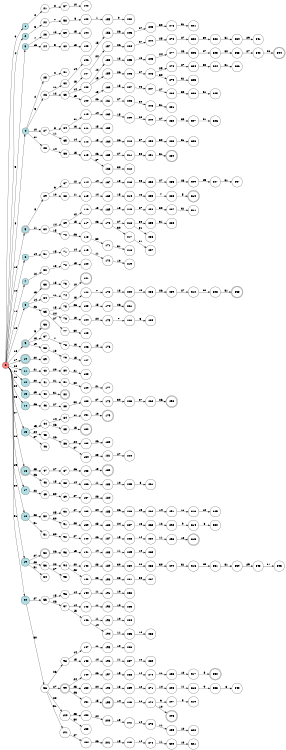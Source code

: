 digraph APTA {
__start0 [label="" shape="none"];

rankdir=LR;
size="8,5";

s0 [style="filled", color="black", fillcolor="#ff817b" shape="circle", label="0"];
s1 [style="filled", color="black", fillcolor="powderblue" shape="circle", label="1"];
s2 [style="filled", color="black", fillcolor="powderblue" shape="circle", label="2"];
s3 [style="filled", color="black", fillcolor="powderblue" shape="circle", label="3"];
s4 [style="filled", color="black", fillcolor="powderblue" shape="circle", label="4"];
s5 [style="rounded,filled", color="black", fillcolor="powderblue" shape="doublecircle", label="5"];
s6 [style="filled", color="black", fillcolor="powderblue" shape="circle", label="6"];
s7 [style="filled", color="black", fillcolor="powderblue" shape="circle", label="7"];
s8 [style="filled", color="black", fillcolor="powderblue" shape="circle", label="8"];
s9 [style="rounded,filled", color="black", fillcolor="powderblue" shape="doublecircle", label="9"];
s10 [style="rounded,filled", color="black", fillcolor="powderblue" shape="doublecircle", label="10"];
s11 [style="filled", color="black", fillcolor="powderblue" shape="circle", label="11"];
s12 [style="filled", color="black", fillcolor="powderblue" shape="circle", label="12"];
s13 [style="filled", color="black", fillcolor="powderblue" shape="circle", label="13"];
s14 [style="filled", color="black", fillcolor="powderblue" shape="circle", label="14"];
s15 [style="filled", color="black", fillcolor="powderblue" shape="circle", label="15"];
s16 [style="rounded,filled", color="black", fillcolor="powderblue" shape="doublecircle", label="16"];
s17 [style="filled", color="black", fillcolor="powderblue" shape="circle", label="17"];
s18 [style="filled", color="black", fillcolor="powderblue" shape="circle", label="18"];
s19 [style="filled", color="black", fillcolor="powderblue" shape="circle", label="19"];
s20 [style="filled", color="black", fillcolor="powderblue" shape="circle", label="20"];
s21 [style="filled", color="black", fillcolor="white" shape="circle", label="21"];
s22 [style="filled", color="black", fillcolor="white" shape="circle", label="22"];
s23 [style="filled", color="black", fillcolor="white" shape="circle", label="23"];
s24 [style="filled", color="black", fillcolor="white" shape="circle", label="24"];
s25 [style="filled", color="black", fillcolor="white" shape="circle", label="25"];
s26 [style="filled", color="black", fillcolor="white" shape="circle", label="26"];
s27 [style="filled", color="black", fillcolor="white" shape="circle", label="27"];
s28 [style="filled", color="black", fillcolor="white" shape="circle", label="28"];
s29 [style="filled", color="black", fillcolor="white" shape="circle", label="29"];
s30 [style="filled", color="black", fillcolor="white" shape="circle", label="30"];
s31 [style="filled", color="black", fillcolor="white" shape="circle", label="31"];
s32 [style="filled", color="black", fillcolor="white" shape="circle", label="32"];
s33 [style="rounded,filled", color="black", fillcolor="white" shape="doublecircle", label="33"];
s34 [style="filled", color="black", fillcolor="white" shape="circle", label="34"];
s35 [style="filled", color="black", fillcolor="white" shape="circle", label="35"];
s36 [style="rounded,filled", color="black", fillcolor="white" shape="doublecircle", label="36"];
s37 [style="filled", color="black", fillcolor="white" shape="circle", label="37"];
s38 [style="filled", color="black", fillcolor="white" shape="circle", label="38"];
s39 [style="filled", color="black", fillcolor="white" shape="circle", label="39"];
s40 [style="filled", color="black", fillcolor="white" shape="circle", label="40"];
s41 [style="filled", color="black", fillcolor="white" shape="circle", label="41"];
s42 [style="filled", color="black", fillcolor="white" shape="circle", label="42"];
s43 [style="filled", color="black", fillcolor="white" shape="circle", label="43"];
s44 [style="filled", color="black", fillcolor="white" shape="circle", label="44"];
s45 [style="filled", color="black", fillcolor="white" shape="circle", label="45"];
s46 [style="filled", color="black", fillcolor="white" shape="circle", label="46"];
s47 [style="filled", color="black", fillcolor="white" shape="circle", label="47"];
s48 [style="filled", color="black", fillcolor="white" shape="circle", label="48"];
s49 [style="filled", color="black", fillcolor="white" shape="circle", label="49"];
s50 [style="filled", color="black", fillcolor="white" shape="circle", label="50"];
s51 [style="filled", color="black", fillcolor="white" shape="circle", label="51"];
s52 [style="rounded,filled", color="black", fillcolor="white" shape="doublecircle", label="52"];
s53 [style="filled", color="black", fillcolor="white" shape="circle", label="53"];
s54 [style="filled", color="black", fillcolor="white" shape="circle", label="54"];
s55 [style="filled", color="black", fillcolor="white" shape="circle", label="55"];
s56 [style="filled", color="black", fillcolor="white" shape="circle", label="56"];
s57 [style="filled", color="black", fillcolor="white" shape="circle", label="57"];
s58 [style="filled", color="black", fillcolor="white" shape="circle", label="58"];
s59 [style="filled", color="black", fillcolor="white" shape="circle", label="59"];
s60 [style="filled", color="black", fillcolor="white" shape="circle", label="60"];
s61 [style="filled", color="black", fillcolor="white" shape="circle", label="61"];
s62 [style="filled", color="black", fillcolor="white" shape="circle", label="62"];
s63 [style="filled", color="black", fillcolor="white" shape="circle", label="63"];
s64 [style="filled", color="black", fillcolor="white" shape="circle", label="64"];
s65 [style="filled", color="black", fillcolor="white" shape="circle", label="65"];
s66 [style="filled", color="black", fillcolor="white" shape="circle", label="66"];
s67 [style="filled", color="black", fillcolor="white" shape="circle", label="67"];
s68 [style="filled", color="black", fillcolor="white" shape="circle", label="68"];
s69 [style="filled", color="black", fillcolor="white" shape="circle", label="69"];
s70 [style="filled", color="black", fillcolor="white" shape="circle", label="70"];
s71 [style="filled", color="black", fillcolor="white" shape="circle", label="71"];
s72 [style="filled", color="black", fillcolor="white" shape="circle", label="72"];
s73 [style="filled", color="black", fillcolor="white" shape="circle", label="73"];
s74 [style="filled", color="black", fillcolor="white" shape="circle", label="74"];
s75 [style="filled", color="black", fillcolor="white" shape="circle", label="75"];
s76 [style="filled", color="black", fillcolor="white" shape="circle", label="76"];
s77 [style="filled", color="black", fillcolor="white" shape="circle", label="77"];
s78 [style="filled", color="black", fillcolor="white" shape="circle", label="78"];
s79 [style="filled", color="black", fillcolor="white" shape="circle", label="79"];
s80 [style="filled", color="black", fillcolor="white" shape="circle", label="80"];
s81 [style="filled", color="black", fillcolor="white" shape="circle", label="81"];
s82 [style="rounded,filled", color="black", fillcolor="white" shape="doublecircle", label="82"];
s83 [style="filled", color="black", fillcolor="white" shape="circle", label="83"];
s84 [style="filled", color="black", fillcolor="white" shape="circle", label="84"];
s85 [style="filled", color="black", fillcolor="white" shape="circle", label="85"];
s86 [style="filled", color="black", fillcolor="white" shape="circle", label="86"];
s87 [style="filled", color="black", fillcolor="white" shape="circle", label="87"];
s88 [style="filled", color="black", fillcolor="white" shape="circle", label="88"];
s89 [style="filled", color="black", fillcolor="white" shape="circle", label="89"];
s90 [style="filled", color="black", fillcolor="white" shape="circle", label="90"];
s91 [style="filled", color="black", fillcolor="white" shape="circle", label="91"];
s92 [style="filled", color="black", fillcolor="white" shape="circle", label="92"];
s93 [style="filled", color="black", fillcolor="white" shape="circle", label="93"];
s94 [style="filled", color="black", fillcolor="white" shape="circle", label="94"];
s95 [style="filled", color="black", fillcolor="white" shape="circle", label="95"];
s96 [style="filled", color="black", fillcolor="white" shape="circle", label="96"];
s97 [style="filled", color="black", fillcolor="white" shape="circle", label="97"];
s98 [style="filled", color="black", fillcolor="white" shape="circle", label="98"];
s99 [style="rounded,filled", color="black", fillcolor="white" shape="doublecircle", label="99"];
s100 [style="filled", color="black", fillcolor="white" shape="circle", label="100"];
s101 [style="filled", color="black", fillcolor="white" shape="circle", label="101"];
s102 [style="filled", color="black", fillcolor="white" shape="circle", label="102"];
s103 [style="filled", color="black", fillcolor="white" shape="circle", label="103"];
s104 [style="filled", color="black", fillcolor="white" shape="circle", label="104"];
s105 [style="filled", color="black", fillcolor="white" shape="circle", label="105"];
s106 [style="filled", color="black", fillcolor="white" shape="circle", label="106"];
s107 [style="filled", color="black", fillcolor="white" shape="circle", label="107"];
s108 [style="filled", color="black", fillcolor="white" shape="circle", label="108"];
s109 [style="filled", color="black", fillcolor="white" shape="circle", label="109"];
s110 [style="filled", color="black", fillcolor="white" shape="circle", label="110"];
s111 [style="filled", color="black", fillcolor="white" shape="circle", label="111"];
s112 [style="filled", color="black", fillcolor="white" shape="circle", label="112"];
s113 [style="filled", color="black", fillcolor="white" shape="circle", label="113"];
s114 [style="filled", color="black", fillcolor="white" shape="circle", label="114"];
s115 [style="filled", color="black", fillcolor="white" shape="circle", label="115"];
s116 [style="filled", color="black", fillcolor="white" shape="circle", label="116"];
s117 [style="filled", color="black", fillcolor="white" shape="circle", label="117"];
s118 [style="filled", color="black", fillcolor="white" shape="circle", label="118"];
s119 [style="filled", color="black", fillcolor="white" shape="circle", label="119"];
s120 [style="filled", color="black", fillcolor="white" shape="circle", label="120"];
s121 [style="rounded,filled", color="black", fillcolor="white" shape="doublecircle", label="121"];
s122 [style="filled", color="black", fillcolor="white" shape="circle", label="122"];
s123 [style="filled", color="black", fillcolor="white" shape="circle", label="123"];
s124 [style="filled", color="black", fillcolor="white" shape="circle", label="124"];
s125 [style="filled", color="black", fillcolor="white" shape="circle", label="125"];
s126 [style="filled", color="black", fillcolor="white" shape="circle", label="126"];
s127 [style="filled", color="black", fillcolor="white" shape="circle", label="127"];
s128 [style="filled", color="black", fillcolor="white" shape="circle", label="128"];
s129 [style="filled", color="black", fillcolor="white" shape="circle", label="129"];
s130 [style="filled", color="black", fillcolor="white" shape="circle", label="130"];
s131 [style="filled", color="black", fillcolor="white" shape="circle", label="131"];
s132 [style="rounded,filled", color="black", fillcolor="white" shape="doublecircle", label="132"];
s133 [style="filled", color="black", fillcolor="white" shape="circle", label="133"];
s134 [style="filled", color="black", fillcolor="white" shape="circle", label="134"];
s135 [style="filled", color="black", fillcolor="white" shape="circle", label="135"];
s136 [style="filled", color="black", fillcolor="white" shape="circle", label="136"];
s137 [style="filled", color="black", fillcolor="white" shape="circle", label="137"];
s138 [style="filled", color="black", fillcolor="white" shape="circle", label="138"];
s139 [style="filled", color="black", fillcolor="white" shape="circle", label="139"];
s140 [style="filled", color="black", fillcolor="white" shape="circle", label="140"];
s141 [style="filled", color="black", fillcolor="white" shape="circle", label="141"];
s142 [style="filled", color="black", fillcolor="white" shape="circle", label="142"];
s143 [style="filled", color="black", fillcolor="white" shape="circle", label="143"];
s144 [style="filled", color="black", fillcolor="white" shape="circle", label="144"];
s145 [style="filled", color="black", fillcolor="white" shape="circle", label="145"];
s146 [style="filled", color="black", fillcolor="white" shape="circle", label="146"];
s147 [style="filled", color="black", fillcolor="white" shape="circle", label="147"];
s148 [style="filled", color="black", fillcolor="white" shape="circle", label="148"];
s149 [style="filled", color="black", fillcolor="white" shape="circle", label="149"];
s150 [style="filled", color="black", fillcolor="white" shape="circle", label="150"];
s151 [style="filled", color="black", fillcolor="white" shape="circle", label="151"];
s152 [style="filled", color="black", fillcolor="white" shape="circle", label="152"];
s153 [style="filled", color="black", fillcolor="white" shape="circle", label="153"];
s154 [style="filled", color="black", fillcolor="white" shape="circle", label="154"];
s155 [style="filled", color="black", fillcolor="white" shape="circle", label="155"];
s156 [style="filled", color="black", fillcolor="white" shape="circle", label="156"];
s157 [style="filled", color="black", fillcolor="white" shape="circle", label="157"];
s158 [style="filled", color="black", fillcolor="white" shape="circle", label="158"];
s159 [style="filled", color="black", fillcolor="white" shape="circle", label="159"];
s160 [style="filled", color="black", fillcolor="white" shape="circle", label="160"];
s161 [style="filled", color="black", fillcolor="white" shape="circle", label="161"];
s162 [style="filled", color="black", fillcolor="white" shape="circle", label="162"];
s163 [style="filled", color="black", fillcolor="white" shape="circle", label="163"];
s164 [style="filled", color="black", fillcolor="white" shape="circle", label="164"];
s165 [style="filled", color="black", fillcolor="white" shape="circle", label="165"];
s166 [style="filled", color="black", fillcolor="white" shape="circle", label="166"];
s167 [style="filled", color="black", fillcolor="white" shape="circle", label="167"];
s168 [style="filled", color="black", fillcolor="white" shape="circle", label="168"];
s169 [style="filled", color="black", fillcolor="white" shape="circle", label="169"];
s170 [style="filled", color="black", fillcolor="white" shape="circle", label="170"];
s171 [style="filled", color="black", fillcolor="white" shape="circle", label="171"];
s172 [style="filled", color="black", fillcolor="white" shape="circle", label="172"];
s173 [style="filled", color="black", fillcolor="white" shape="circle", label="173"];
s174 [style="filled", color="black", fillcolor="white" shape="circle", label="174"];
s175 [style="filled", color="black", fillcolor="white" shape="circle", label="175"];
s176 [style="filled", color="black", fillcolor="white" shape="circle", label="176"];
s177 [style="filled", color="black", fillcolor="white" shape="circle", label="177"];
s178 [style="filled", color="black", fillcolor="white" shape="circle", label="178"];
s179 [style="rounded,filled", color="black", fillcolor="white" shape="doublecircle", label="179"];
s180 [style="filled", color="black", fillcolor="white" shape="circle", label="180"];
s181 [style="filled", color="black", fillcolor="white" shape="circle", label="181"];
s182 [style="rounded,filled", color="black", fillcolor="white" shape="doublecircle", label="182"];
s183 [style="filled", color="black", fillcolor="white" shape="circle", label="183"];
s184 [style="filled", color="black", fillcolor="white" shape="circle", label="184"];
s185 [style="filled", color="black", fillcolor="white" shape="circle", label="185"];
s186 [style="filled", color="black", fillcolor="white" shape="circle", label="186"];
s187 [style="filled", color="black", fillcolor="white" shape="circle", label="187"];
s188 [style="filled", color="black", fillcolor="white" shape="circle", label="188"];
s189 [style="filled", color="black", fillcolor="white" shape="circle", label="189"];
s190 [style="filled", color="black", fillcolor="white" shape="circle", label="190"];
s191 [style="filled", color="black", fillcolor="white" shape="circle", label="191"];
s192 [style="filled", color="black", fillcolor="white" shape="circle", label="192"];
s193 [style="filled", color="black", fillcolor="white" shape="circle", label="193"];
s194 [style="filled", color="black", fillcolor="white" shape="circle", label="194"];
s195 [style="filled", color="black", fillcolor="white" shape="circle", label="195"];
s196 [style="filled", color="black", fillcolor="white" shape="circle", label="196"];
s197 [style="filled", color="black", fillcolor="white" shape="circle", label="197"];
s198 [style="filled", color="black", fillcolor="white" shape="circle", label="198"];
s199 [style="rounded,filled", color="black", fillcolor="white" shape="doublecircle", label="199"];
s200 [style="filled", color="black", fillcolor="white" shape="circle", label="200"];
s201 [style="filled", color="black", fillcolor="white" shape="circle", label="201"];
s202 [style="filled", color="black", fillcolor="white" shape="circle", label="202"];
s203 [style="filled", color="black", fillcolor="white" shape="circle", label="203"];
s204 [style="filled", color="black", fillcolor="white" shape="circle", label="204"];
s205 [style="filled", color="black", fillcolor="white" shape="circle", label="205"];
s206 [style="filled", color="black", fillcolor="white" shape="circle", label="206"];
s207 [style="filled", color="black", fillcolor="white" shape="circle", label="207"];
s208 [style="filled", color="black", fillcolor="white" shape="circle", label="208"];
s209 [style="filled", color="black", fillcolor="white" shape="circle", label="209"];
s210 [style="filled", color="black", fillcolor="white" shape="circle", label="210"];
s211 [style="filled", color="black", fillcolor="white" shape="circle", label="211"];
s212 [style="filled", color="black", fillcolor="white" shape="circle", label="212"];
s213 [style="filled", color="black", fillcolor="white" shape="circle", label="213"];
s214 [style="filled", color="black", fillcolor="white" shape="circle", label="214"];
s215 [style="filled", color="black", fillcolor="white" shape="circle", label="215"];
s216 [style="filled", color="black", fillcolor="white" shape="circle", label="216"];
s217 [style="filled", color="black", fillcolor="white" shape="circle", label="217"];
s218 [style="filled", color="black", fillcolor="white" shape="circle", label="218"];
s219 [style="filled", color="black", fillcolor="white" shape="circle", label="219"];
s220 [style="filled", color="black", fillcolor="white" shape="circle", label="220"];
s221 [style="rounded,filled", color="black", fillcolor="white" shape="doublecircle", label="221"];
s222 [style="filled", color="black", fillcolor="white" shape="circle", label="222"];
s223 [style="filled", color="black", fillcolor="white" shape="circle", label="223"];
s224 [style="filled", color="black", fillcolor="white" shape="circle", label="224"];
s225 [style="filled", color="black", fillcolor="white" shape="circle", label="225"];
s226 [style="filled", color="black", fillcolor="white" shape="circle", label="226"];
s227 [style="filled", color="black", fillcolor="white" shape="circle", label="227"];
s228 [style="filled", color="black", fillcolor="white" shape="circle", label="228"];
s229 [style="filled", color="black", fillcolor="white" shape="circle", label="229"];
s230 [style="filled", color="black", fillcolor="white" shape="circle", label="230"];
s231 [style="filled", color="black", fillcolor="white" shape="circle", label="231"];
s232 [style="filled", color="black", fillcolor="white" shape="circle", label="232"];
s233 [style="filled", color="black", fillcolor="white" shape="circle", label="233"];
s234 [style="filled", color="black", fillcolor="white" shape="circle", label="234"];
s235 [style="filled", color="black", fillcolor="white" shape="circle", label="235"];
s236 [style="filled", color="black", fillcolor="white" shape="circle", label="236"];
s237 [style="filled", color="black", fillcolor="white" shape="circle", label="237"];
s238 [style="filled", color="black", fillcolor="white" shape="circle", label="238"];
s239 [style="filled", color="black", fillcolor="white" shape="circle", label="239"];
s240 [style="filled", color="black", fillcolor="white" shape="circle", label="240"];
s241 [style="filled", color="black", fillcolor="white" shape="circle", label="241"];
s242 [style="filled", color="black", fillcolor="white" shape="circle", label="242"];
s243 [style="filled", color="black", fillcolor="white" shape="circle", label="243"];
s244 [style="filled", color="black", fillcolor="white" shape="circle", label="244"];
s245 [style="filled", color="black", fillcolor="white" shape="circle", label="245"];
s246 [style="filled", color="black", fillcolor="white" shape="circle", label="246"];
s247 [style="filled", color="black", fillcolor="white" shape="circle", label="247"];
s248 [style="filled", color="black", fillcolor="white" shape="circle", label="248"];
s249 [style="filled", color="black", fillcolor="white" shape="circle", label="249"];
s250 [style="filled", color="black", fillcolor="white" shape="circle", label="250"];
s251 [style="filled", color="black", fillcolor="white" shape="circle", label="251"];
s252 [style="filled", color="black", fillcolor="white" shape="circle", label="252"];
s253 [style="filled", color="black", fillcolor="white" shape="circle", label="253"];
s254 [style="filled", color="black", fillcolor="white" shape="circle", label="254"];
s255 [style="filled", color="black", fillcolor="white" shape="circle", label="255"];
s256 [style="filled", color="black", fillcolor="white" shape="circle", label="256"];
s257 [style="filled", color="black", fillcolor="white" shape="circle", label="257"];
s258 [style="filled", color="black", fillcolor="white" shape="circle", label="258"];
s259 [style="filled", color="black", fillcolor="white" shape="circle", label="259"];
s260 [style="filled", color="black", fillcolor="white" shape="circle", label="260"];
s261 [style="filled", color="black", fillcolor="white" shape="circle", label="261"];
s262 [style="filled", color="black", fillcolor="white" shape="circle", label="262"];
s263 [style="filled", color="black", fillcolor="white" shape="circle", label="263"];
s264 [style="filled", color="black", fillcolor="white" shape="circle", label="264"];
s265 [style="filled", color="black", fillcolor="white" shape="circle", label="265"];
s266 [style="filled", color="black", fillcolor="white" shape="circle", label="266"];
s267 [style="filled", color="black", fillcolor="white" shape="circle", label="267"];
s268 [style="filled", color="black", fillcolor="white" shape="circle", label="268"];
s269 [style="filled", color="black", fillcolor="white" shape="circle", label="269"];
s270 [style="filled", color="black", fillcolor="white" shape="circle", label="270"];
s271 [style="filled", color="black", fillcolor="white" shape="circle", label="271"];
s272 [style="filled", color="black", fillcolor="white" shape="circle", label="272"];
s273 [style="filled", color="black", fillcolor="white" shape="circle", label="273"];
s274 [style="filled", color="black", fillcolor="white" shape="circle", label="274"];
s275 [style="filled", color="black", fillcolor="white" shape="circle", label="275"];
s276 [style="filled", color="black", fillcolor="white" shape="circle", label="276"];
s277 [style="filled", color="black", fillcolor="white" shape="circle", label="277"];
s278 [style="filled", color="black", fillcolor="white" shape="circle", label="278"];
s279 [style="filled", color="black", fillcolor="white" shape="circle", label="279"];
s280 [style="filled", color="black", fillcolor="white" shape="circle", label="280"];
s281 [style="filled", color="black", fillcolor="white" shape="circle", label="281"];
s282 [style="filled", color="black", fillcolor="white" shape="circle", label="282"];
s283 [style="filled", color="black", fillcolor="white" shape="circle", label="283"];
s284 [style="rounded,filled", color="black", fillcolor="white" shape="doublecircle", label="284"];
s285 [style="filled", color="black", fillcolor="white" shape="circle", label="285"];
s286 [style="filled", color="black", fillcolor="white" shape="circle", label="286"];
s287 [style="filled", color="black", fillcolor="white" shape="circle", label="287"];
s288 [style="filled", color="black", fillcolor="white" shape="circle", label="288"];
s289 [style="filled", color="black", fillcolor="white" shape="circle", label="289"];
s290 [style="rounded,filled", color="black", fillcolor="white" shape="doublecircle", label="290"];
s291 [style="filled", color="black", fillcolor="white" shape="circle", label="291"];
s292 [style="filled", color="black", fillcolor="white" shape="circle", label="292"];
s293 [style="filled", color="black", fillcolor="white" shape="circle", label="293"];
s294 [style="filled", color="black", fillcolor="white" shape="circle", label="294"];
s295 [style="filled", color="black", fillcolor="white" shape="circle", label="295"];
s296 [style="filled", color="black", fillcolor="white" shape="circle", label="296"];
s297 [style="filled", color="black", fillcolor="white" shape="circle", label="297"];
s298 [style="rounded,filled", color="black", fillcolor="white" shape="doublecircle", label="298"];
s299 [style="filled", color="black", fillcolor="white" shape="circle", label="299"];
s300 [style="filled", color="black", fillcolor="white" shape="circle", label="300"];
s301 [style="filled", color="black", fillcolor="white" shape="circle", label="301"];
s302 [style="filled", color="black", fillcolor="white" shape="circle", label="302"];
s303 [style="filled", color="black", fillcolor="white" shape="circle", label="303"];
s304 [style="filled", color="black", fillcolor="white" shape="circle", label="304"];
s305 [style="filled", color="black", fillcolor="white" shape="circle", label="305"];
s306 [style="filled", color="black", fillcolor="white" shape="circle", label="306"];
s307 [style="filled", color="black", fillcolor="white" shape="circle", label="307"];
s308 [style="filled", color="black", fillcolor="white" shape="circle", label="308"];
s309 [style="filled", color="black", fillcolor="white" shape="circle", label="309"];
s310 [style="rounded,filled", color="black", fillcolor="white" shape="doublecircle", label="310"];
s311 [style="filled", color="black", fillcolor="white" shape="circle", label="311"];
s312 [style="filled", color="black", fillcolor="white" shape="circle", label="312"];
s313 [style="filled", color="black", fillcolor="white" shape="circle", label="313"];
s314 [style="filled", color="black", fillcolor="white" shape="circle", label="314"];
s315 [style="rounded,filled", color="black", fillcolor="white" shape="doublecircle", label="315"];
s316 [style="filled", color="black", fillcolor="white" shape="circle", label="316"];
s317 [style="filled", color="black", fillcolor="white" shape="circle", label="317"];
s318 [style="filled", color="black", fillcolor="white" shape="circle", label="318"];
s319 [style="filled", color="black", fillcolor="white" shape="circle", label="319"];
s320 [style="filled", color="black", fillcolor="white" shape="circle", label="320"];
s321 [style="filled", color="black", fillcolor="white" shape="circle", label="321"];
s322 [style="filled", color="black", fillcolor="white" shape="circle", label="322"];
s323 [style="filled", color="black", fillcolor="white" shape="circle", label="323"];
s324 [style="filled", color="black", fillcolor="white" shape="circle", label="324"];
s325 [style="filled", color="black", fillcolor="white" shape="circle", label="325"];
s326 [style="filled", color="black", fillcolor="white" shape="circle", label="326"];
s327 [style="filled", color="black", fillcolor="white" shape="circle", label="327"];
s328 [style="filled", color="black", fillcolor="white" shape="circle", label="328"];
s329 [style="filled", color="black", fillcolor="white" shape="circle", label="329"];
s330 [style="filled", color="black", fillcolor="white" shape="circle", label="330"];
s331 [style="filled", color="black", fillcolor="white" shape="circle", label="331"];
s332 [style="rounded,filled", color="black", fillcolor="white" shape="doublecircle", label="332"];
s333 [style="filled", color="black", fillcolor="white" shape="circle", label="333"];
s334 [style="filled", color="black", fillcolor="white" shape="circle", label="334"];
s335 [style="filled", color="black", fillcolor="white" shape="circle", label="335"];
s336 [style="filled", color="black", fillcolor="white" shape="circle", label="336"];
s337 [style="filled", color="black", fillcolor="white" shape="circle", label="337"];
s338 [style="rounded,filled", color="black", fillcolor="white" shape="doublecircle", label="338"];
s339 [style="filled", color="black", fillcolor="white" shape="circle", label="339"];
s340 [style="filled", color="black", fillcolor="white" shape="circle", label="340"];
s341 [style="filled", color="black", fillcolor="white" shape="circle", label="341"];
s342 [style="filled", color="black", fillcolor="white" shape="circle", label="342"];
s343 [style="filled", color="black", fillcolor="white" shape="circle", label="343"];
s344 [style="rounded,filled", color="black", fillcolor="white" shape="doublecircle", label="344"];
s345 [style="filled", color="black", fillcolor="white" shape="circle", label="345"];
s0 -> s1 [label="0"];
s0 -> s2 [label="4"];
s0 -> s3 [label="5"];
s0 -> s4 [label="8"];
s0 -> s5 [label="10"];
s0 -> s6 [label="12"];
s0 -> s7 [label="14"];
s0 -> s8 [label="15"];
s0 -> s9 [label="16"];
s0 -> s10 [label="17"];
s0 -> s11 [label="20"];
s0 -> s12 [label="21"];
s0 -> s13 [label="23"];
s0 -> s14 [label="24"];
s0 -> s15 [label="26"];
s0 -> s16 [label="27"];
s0 -> s17 [label="28"];
s0 -> s18 [label="29"];
s0 -> s19 [label="30"];
s0 -> s20 [label="31"];
s1 -> s21 [label="2"];
s2 -> s22 [label="5"];
s3 -> s23 [label="7"];
s3 -> s24 [label="16"];
s4 -> s25 [label="2"];
s4 -> s26 [label="9"];
s4 -> s27 [label="10"];
s4 -> s28 [label="11"];
s5 -> s29 [label="8"];
s5 -> s30 [label="11"];
s6 -> s31 [label="14"];
s7 -> s32 [label="12"];
s8 -> s33 [label="13"];
s8 -> s34 [label="14"];
s8 -> s35 [label="26"];
s9 -> s36 [label="5"];
s9 -> s37 [label="18"];
s9 -> s38 [label="19"];
s10 -> s39 [label="20"];
s11 -> s40 [label="21"];
s12 -> s41 [label="20"];
s13 -> s42 [label="29"];
s14 -> s43 [label="26"];
s15 -> s44 [label="15"];
s15 -> s45 [label="24"];
s15 -> s46 [label="27"];
s16 -> s47 [label="25"];
s16 -> s48 [label="26"];
s17 -> s49 [label="22"];
s18 -> s50 [label="28"];
s18 -> s51 [label="31"];
s19 -> s52 [label="27"];
s19 -> s53 [label="28"];
s19 -> s54 [label="31"];
s20 -> s55 [label="27"];
s20 -> s56 [label="30"];
s21 -> s57 [label="8"];
s22 -> s58 [label="7"];
s23 -> s59 [label="13"];
s24 -> s60 [label="5"];
s25 -> s61 [label="0"];
s26 -> s62 [label="11"];
s26 -> s63 [label="12"];
s27 -> s64 [label="8"];
s27 -> s65 [label="11"];
s28 -> s66 [label="14"];
s29 -> s67 [label="9"];
s29 -> s68 [label="10"];
s30 -> s69 [label="14"];
s30 -> s70 [label="15"];
s31 -> s71 [label="15"];
s32 -> s72 [label="13"];
s33 -> s73 [label="15"];
s34 -> s74 [label="11"];
s35 -> s75 [label="15"];
s35 -> s76 [label="24"];
s35 -> s77 [label="27"];
s37 -> s78 [label="7"];
s38 -> s79 [label="13"];
s40 -> s80 [label="20"];
s41 -> s81 [label="21"];
s42 -> s82 [label="31"];
s43 -> s83 [label="27"];
s44 -> s84 [label="14"];
s44 -> s85 [label="26"];
s45 -> s86 [label="26"];
s47 -> s87 [label="27"];
s48 -> s88 [label="15"];
s49 -> s89 [label="30"];
s50 -> s90 [label="25"];
s50 -> s91 [label="30"];
s51 -> s92 [label="30"];
s52 -> s93 [label="26"];
s53 -> s94 [label="22"];
s53 -> s95 [label="27"];
s55 -> s96 [label="15"];
s55 -> s97 [label="26"];
s56 -> s98 [label="26"];
s56 -> s99 [label="27"];
s56 -> s100 [label="28"];
s56 -> s101 [label="31"];
s57 -> s102 [label="10"];
s58 -> s103 [label="6"];
s59 -> s104 [label="15"];
s60 -> s105 [label="13"];
s62 -> s106 [label="14"];
s63 -> s107 [label="13"];
s63 -> s108 [label="14"];
s63 -> s109 [label="15"];
s64 -> s110 [label="11"];
s64 -> s111 [label="13"];
s65 -> s112 [label="14"];
s66 -> s113 [label="15"];
s67 -> s114 [label="12"];
s68 -> s115 [label="11"];
s69 -> s116 [label="12"];
s69 -> s117 [label="15"];
s70 -> s118 [label="26"];
s71 -> s119 [label="14"];
s72 -> s120 [label="15"];
s74 -> s121 [label="10"];
s75 -> s122 [label="13"];
s75 -> s123 [label="26"];
s76 -> s124 [label="13"];
s77 -> s125 [label="30"];
s78 -> s126 [label="13"];
s79 -> s127 [label="15"];
s80 -> s128 [label="21"];
s81 -> s129 [label="20"];
s83 -> s130 [label="30"];
s84 -> s131 [label="11"];
s85 -> s132 [label="15"];
s86 -> s133 [label="24"];
s86 -> s134 [label="27"];
s87 -> s135 [label="26"];
s88 -> s136 [label="14"];
s89 -> s137 [label="27"];
s90 -> s138 [label="27"];
s91 -> s139 [label="28"];
s92 -> s140 [label="27"];
s93 -> s141 [label="15"];
s94 -> s142 [label="20"];
s94 -> s143 [label="28"];
s96 -> s144 [label="14"];
s97 -> s145 [label="14"];
s97 -> s146 [label="15"];
s98 -> s147 [label="14"];
s98 -> s148 [label="15"];
s99 -> s149 [label="24"];
s99 -> s150 [label="25"];
s99 -> s151 [label="26"];
s100 -> s152 [label="25"];
s100 -> s153 [label="30"];
s101 -> s154 [label="27"];
s103 -> s155 [label="1"];
s106 -> s156 [label="15"];
s107 -> s157 [label="24"];
s108 -> s158 [label="12"];
s108 -> s159 [label="15"];
s109 -> s160 [label="13"];
s109 -> s161 [label="26"];
s110 -> s162 [label="14"];
s111 -> s163 [label="15"];
s112 -> s164 [label="15"];
s113 -> s165 [label="26"];
s113 -> s166 [label="27"];
s114 -> s167 [label="14"];
s115 -> s168 [label="14"];
s116 -> s169 [label="13"];
s117 -> s170 [label="26"];
s118 -> s171 [label="30"];
s119 -> s172 [label="11"];
s122 -> s173 [label="7"];
s123 -> s174 [label="15"];
s124 -> s175 [label="24"];
s126 -> s176 [label="15"];
s129 -> s177 [label="21"];
s130 -> s178 [label="27"];
s131 -> s179 [label="10"];
s133 -> s180 [label="26"];
s134 -> s181 [label="25"];
s135 -> s182 [label="15"];
s136 -> s183 [label="11"];
s137 -> s184 [label="26"];
s138 -> s185 [label="24"];
s139 -> s186 [label="25"];
s140 -> s187 [label="26"];
s141 -> s188 [label="14"];
s142 -> s189 [label="28"];
s143 -> s190 [label="22"];
s144 -> s191 [label="11"];
s145 -> s192 [label="11"];
s146 -> s193 [label="11"];
s146 -> s194 [label="14"];
s147 -> s195 [label="11"];
s148 -> s196 [label="14"];
s149 -> s197 [label="26"];
s150 -> s198 [label="24"];
s151 -> s199 [label="15"];
s152 -> s200 [label="24"];
s154 -> s201 [label="26"];
s155 -> s202 [label="0"];
s156 -> s203 [label="26"];
s157 -> s204 [label="26"];
s158 -> s205 [label="13"];
s159 -> s206 [label="26"];
s160 -> s207 [label="15"];
s161 -> s208 [label="27"];
s162 -> s209 [label="15"];
s164 -> s210 [label="26"];
s165 -> s211 [label="27"];
s166 -> s212 [label="30"];
s167 -> s213 [label="15"];
s168 -> s214 [label="15"];
s169 -> s215 [label="15"];
s170 -> s216 [label="27"];
s170 -> s217 [label="30"];
s171 -> s218 [label="31"];
s172 -> s219 [label="10"];
s173 -> s220 [label="13"];
s174 -> s221 [label="26"];
s175 -> s222 [label="7"];
s178 -> s223 [label="30"];
s181 -> s224 [label="27"];
s183 -> s225 [label="10"];
s185 -> s226 [label="26"];
s186 -> s227 [label="24"];
s187 -> s228 [label="15"];
s188 -> s229 [label="11"];
s189 -> s230 [label="30"];
s190 -> s231 [label="28"];
s191 -> s232 [label="10"];
s192 -> s233 [label="10"];
s193 -> s234 [label="10"];
s194 -> s235 [label="11"];
s195 -> s236 [label="10"];
s196 -> s237 [label="11"];
s197 -> s238 [label="15"];
s198 -> s239 [label="13"];
s199 -> s240 [label="14"];
s200 -> s241 [label="13"];
s201 -> s242 [label="15"];
s203 -> s243 [label="27"];
s204 -> s244 [label="27"];
s205 -> s245 [label="15"];
s206 -> s246 [label="27"];
s207 -> s247 [label="26"];
s208 -> s248 [label="30"];
s209 -> s249 [label="26"];
s210 -> s250 [label="27"];
s211 -> s251 [label="30"];
s213 -> s252 [label="26"];
s214 -> s253 [label="13"];
s215 -> s254 [label="27"];
s216 -> s255 [label="30"];
s216 -> s256 [label="31"];
s217 -> s257 [label="31"];
s220 -> s258 [label="15"];
s222 -> s259 [label="5"];
s223 -> s260 [label="27"];
s225 -> s261 [label="8"];
s226 -> s262 [label="15"];
s227 -> s263 [label="13"];
s228 -> s264 [label="14"];
s229 -> s265 [label="10"];
s230 -> s266 [label="28"];
s231 -> s267 [label="30"];
s235 -> s268 [label="10"];
s237 -> s269 [label="10"];
s238 -> s270 [label="14"];
s239 -> s271 [label="12"];
s240 -> s272 [label="11"];
s241 -> s273 [label="14"];
s242 -> s274 [label="14"];
s243 -> s275 [label="30"];
s244 -> s276 [label="25"];
s245 -> s277 [label="24"];
s246 -> s278 [label="25"];
s246 -> s279 [label="30"];
s247 -> s280 [label="27"];
s248 -> s281 [label="31"];
s249 -> s282 [label="27"];
s250 -> s283 [label="30"];
s251 -> s284 [label="31"];
s252 -> s285 [label="27"];
s253 -> s286 [label="7"];
s254 -> s287 [label="30"];
s255 -> s288 [label="31"];
s258 -> s289 [label="26"];
s260 -> s290 [label="26"];
s262 -> s291 [label="14"];
s263 -> s292 [label="12"];
s264 -> s293 [label="11"];
s266 -> s294 [label="30"];
s270 -> s295 [label="11"];
s271 -> s296 [label="14"];
s272 -> s297 [label="9"];
s272 -> s298 [label="10"];
s273 -> s299 [label="11"];
s274 -> s300 [label="11"];
s275 -> s301 [label="31"];
s276 -> s302 [label="27"];
s277 -> s303 [label="26"];
s278 -> s304 [label="27"];
s279 -> s305 [label="31"];
s280 -> s306 [label="30"];
s282 -> s307 [label="30"];
s283 -> s308 [label="31"];
s285 -> s309 [label="28"];
s286 -> s310 [label="5"];
s287 -> s311 [label="31"];
s289 -> s312 [label="27"];
s291 -> s313 [label="11"];
s292 -> s314 [label="9"];
s293 -> s315 [label="10"];
s294 -> s316 [label="31"];
s295 -> s317 [label="10"];
s296 -> s318 [label="11"];
s297 -> s319 [label="8"];
s299 -> s320 [label="10"];
s300 -> s321 [label="10"];
s302 -> s322 [label="30"];
s303 -> s323 [label="27"];
s304 -> s324 [label="30"];
s306 -> s325 [label="31"];
s307 -> s326 [label="31"];
s309 -> s327 [label="29"];
s312 -> s328 [label="30"];
s313 -> s329 [label="10"];
s314 -> s330 [label="8"];
s316 -> s331 [label="29"];
s317 -> s332 [label="8"];
s318 -> s333 [label="9"];
s322 -> s334 [label="31"];
s323 -> s335 [label="30"];
s324 -> s336 [label="31"];
s327 -> s337 [label="31"];
s328 -> s338 [label="31"];
s331 -> s339 [label="31"];
s333 -> s340 [label="8"];
s334 -> s341 [label="29"];
s335 -> s342 [label="27"];
s339 -> s343 [label="29"];
s342 -> s344 [label="26"];
s343 -> s345 [label="31"];

}